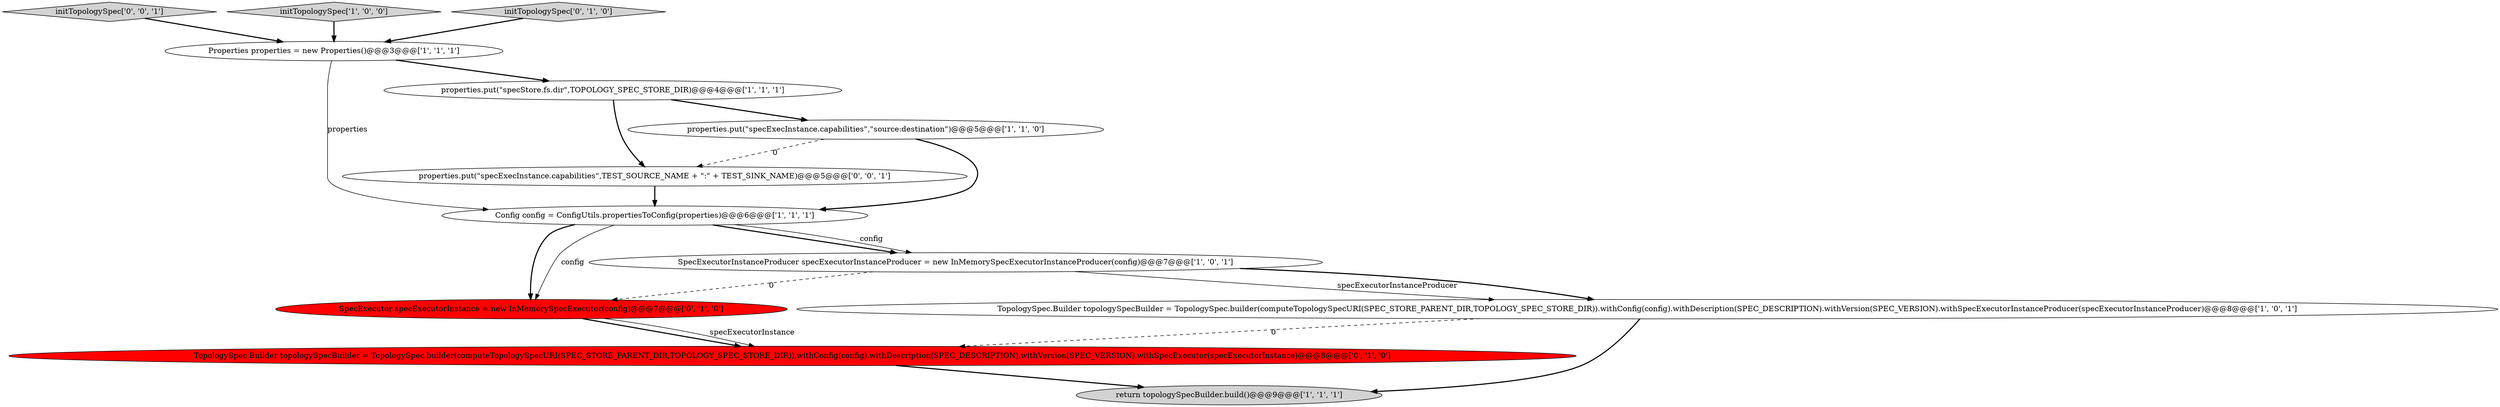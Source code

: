 digraph {
9 [style = filled, label = "TopologySpec.Builder topologySpecBuilder = TopologySpec.builder(computeTopologySpecURI(SPEC_STORE_PARENT_DIR,TOPOLOGY_SPEC_STORE_DIR)).withConfig(config).withDescription(SPEC_DESCRIPTION).withVersion(SPEC_VERSION).withSpecExecutor(specExecutorInstance)@@@8@@@['0', '1', '0']", fillcolor = red, shape = ellipse image = "AAA1AAABBB2BBB"];
5 [style = filled, label = "return topologySpecBuilder.build()@@@9@@@['1', '1', '1']", fillcolor = lightgray, shape = ellipse image = "AAA0AAABBB1BBB"];
7 [style = filled, label = "TopologySpec.Builder topologySpecBuilder = TopologySpec.builder(computeTopologySpecURI(SPEC_STORE_PARENT_DIR,TOPOLOGY_SPEC_STORE_DIR)).withConfig(config).withDescription(SPEC_DESCRIPTION).withVersion(SPEC_VERSION).withSpecExecutorInstanceProducer(specExecutorInstanceProducer)@@@8@@@['1', '0', '1']", fillcolor = white, shape = ellipse image = "AAA0AAABBB1BBB"];
11 [style = filled, label = "properties.put(\"specExecInstance.capabilities\",TEST_SOURCE_NAME + \":\" + TEST_SINK_NAME)@@@5@@@['0', '0', '1']", fillcolor = white, shape = ellipse image = "AAA0AAABBB3BBB"];
1 [style = filled, label = "Config config = ConfigUtils.propertiesToConfig(properties)@@@6@@@['1', '1', '1']", fillcolor = white, shape = ellipse image = "AAA0AAABBB1BBB"];
6 [style = filled, label = "properties.put(\"specStore.fs.dir\",TOPOLOGY_SPEC_STORE_DIR)@@@4@@@['1', '1', '1']", fillcolor = white, shape = ellipse image = "AAA0AAABBB1BBB"];
12 [style = filled, label = "initTopologySpec['0', '0', '1']", fillcolor = lightgray, shape = diamond image = "AAA0AAABBB3BBB"];
10 [style = filled, label = "SpecExecutor specExecutorInstance = new InMemorySpecExecutor(config)@@@7@@@['0', '1', '0']", fillcolor = red, shape = ellipse image = "AAA1AAABBB2BBB"];
0 [style = filled, label = "Properties properties = new Properties()@@@3@@@['1', '1', '1']", fillcolor = white, shape = ellipse image = "AAA0AAABBB1BBB"];
3 [style = filled, label = "properties.put(\"specExecInstance.capabilities\",\"source:destination\")@@@5@@@['1', '1', '0']", fillcolor = white, shape = ellipse image = "AAA0AAABBB1BBB"];
2 [style = filled, label = "initTopologySpec['1', '0', '0']", fillcolor = lightgray, shape = diamond image = "AAA0AAABBB1BBB"];
8 [style = filled, label = "initTopologySpec['0', '1', '0']", fillcolor = lightgray, shape = diamond image = "AAA0AAABBB2BBB"];
4 [style = filled, label = "SpecExecutorInstanceProducer specExecutorInstanceProducer = new InMemorySpecExecutorInstanceProducer(config)@@@7@@@['1', '0', '1']", fillcolor = white, shape = ellipse image = "AAA0AAABBB1BBB"];
6->3 [style = bold, label=""];
1->4 [style = bold, label=""];
3->1 [style = bold, label=""];
0->6 [style = bold, label=""];
11->1 [style = bold, label=""];
4->7 [style = solid, label="specExecutorInstanceProducer"];
12->0 [style = bold, label=""];
4->7 [style = bold, label=""];
8->0 [style = bold, label=""];
7->5 [style = bold, label=""];
2->0 [style = bold, label=""];
7->9 [style = dashed, label="0"];
6->11 [style = bold, label=""];
9->5 [style = bold, label=""];
10->9 [style = bold, label=""];
1->4 [style = solid, label="config"];
4->10 [style = dashed, label="0"];
3->11 [style = dashed, label="0"];
1->10 [style = bold, label=""];
1->10 [style = solid, label="config"];
0->1 [style = solid, label="properties"];
10->9 [style = solid, label="specExecutorInstance"];
}
